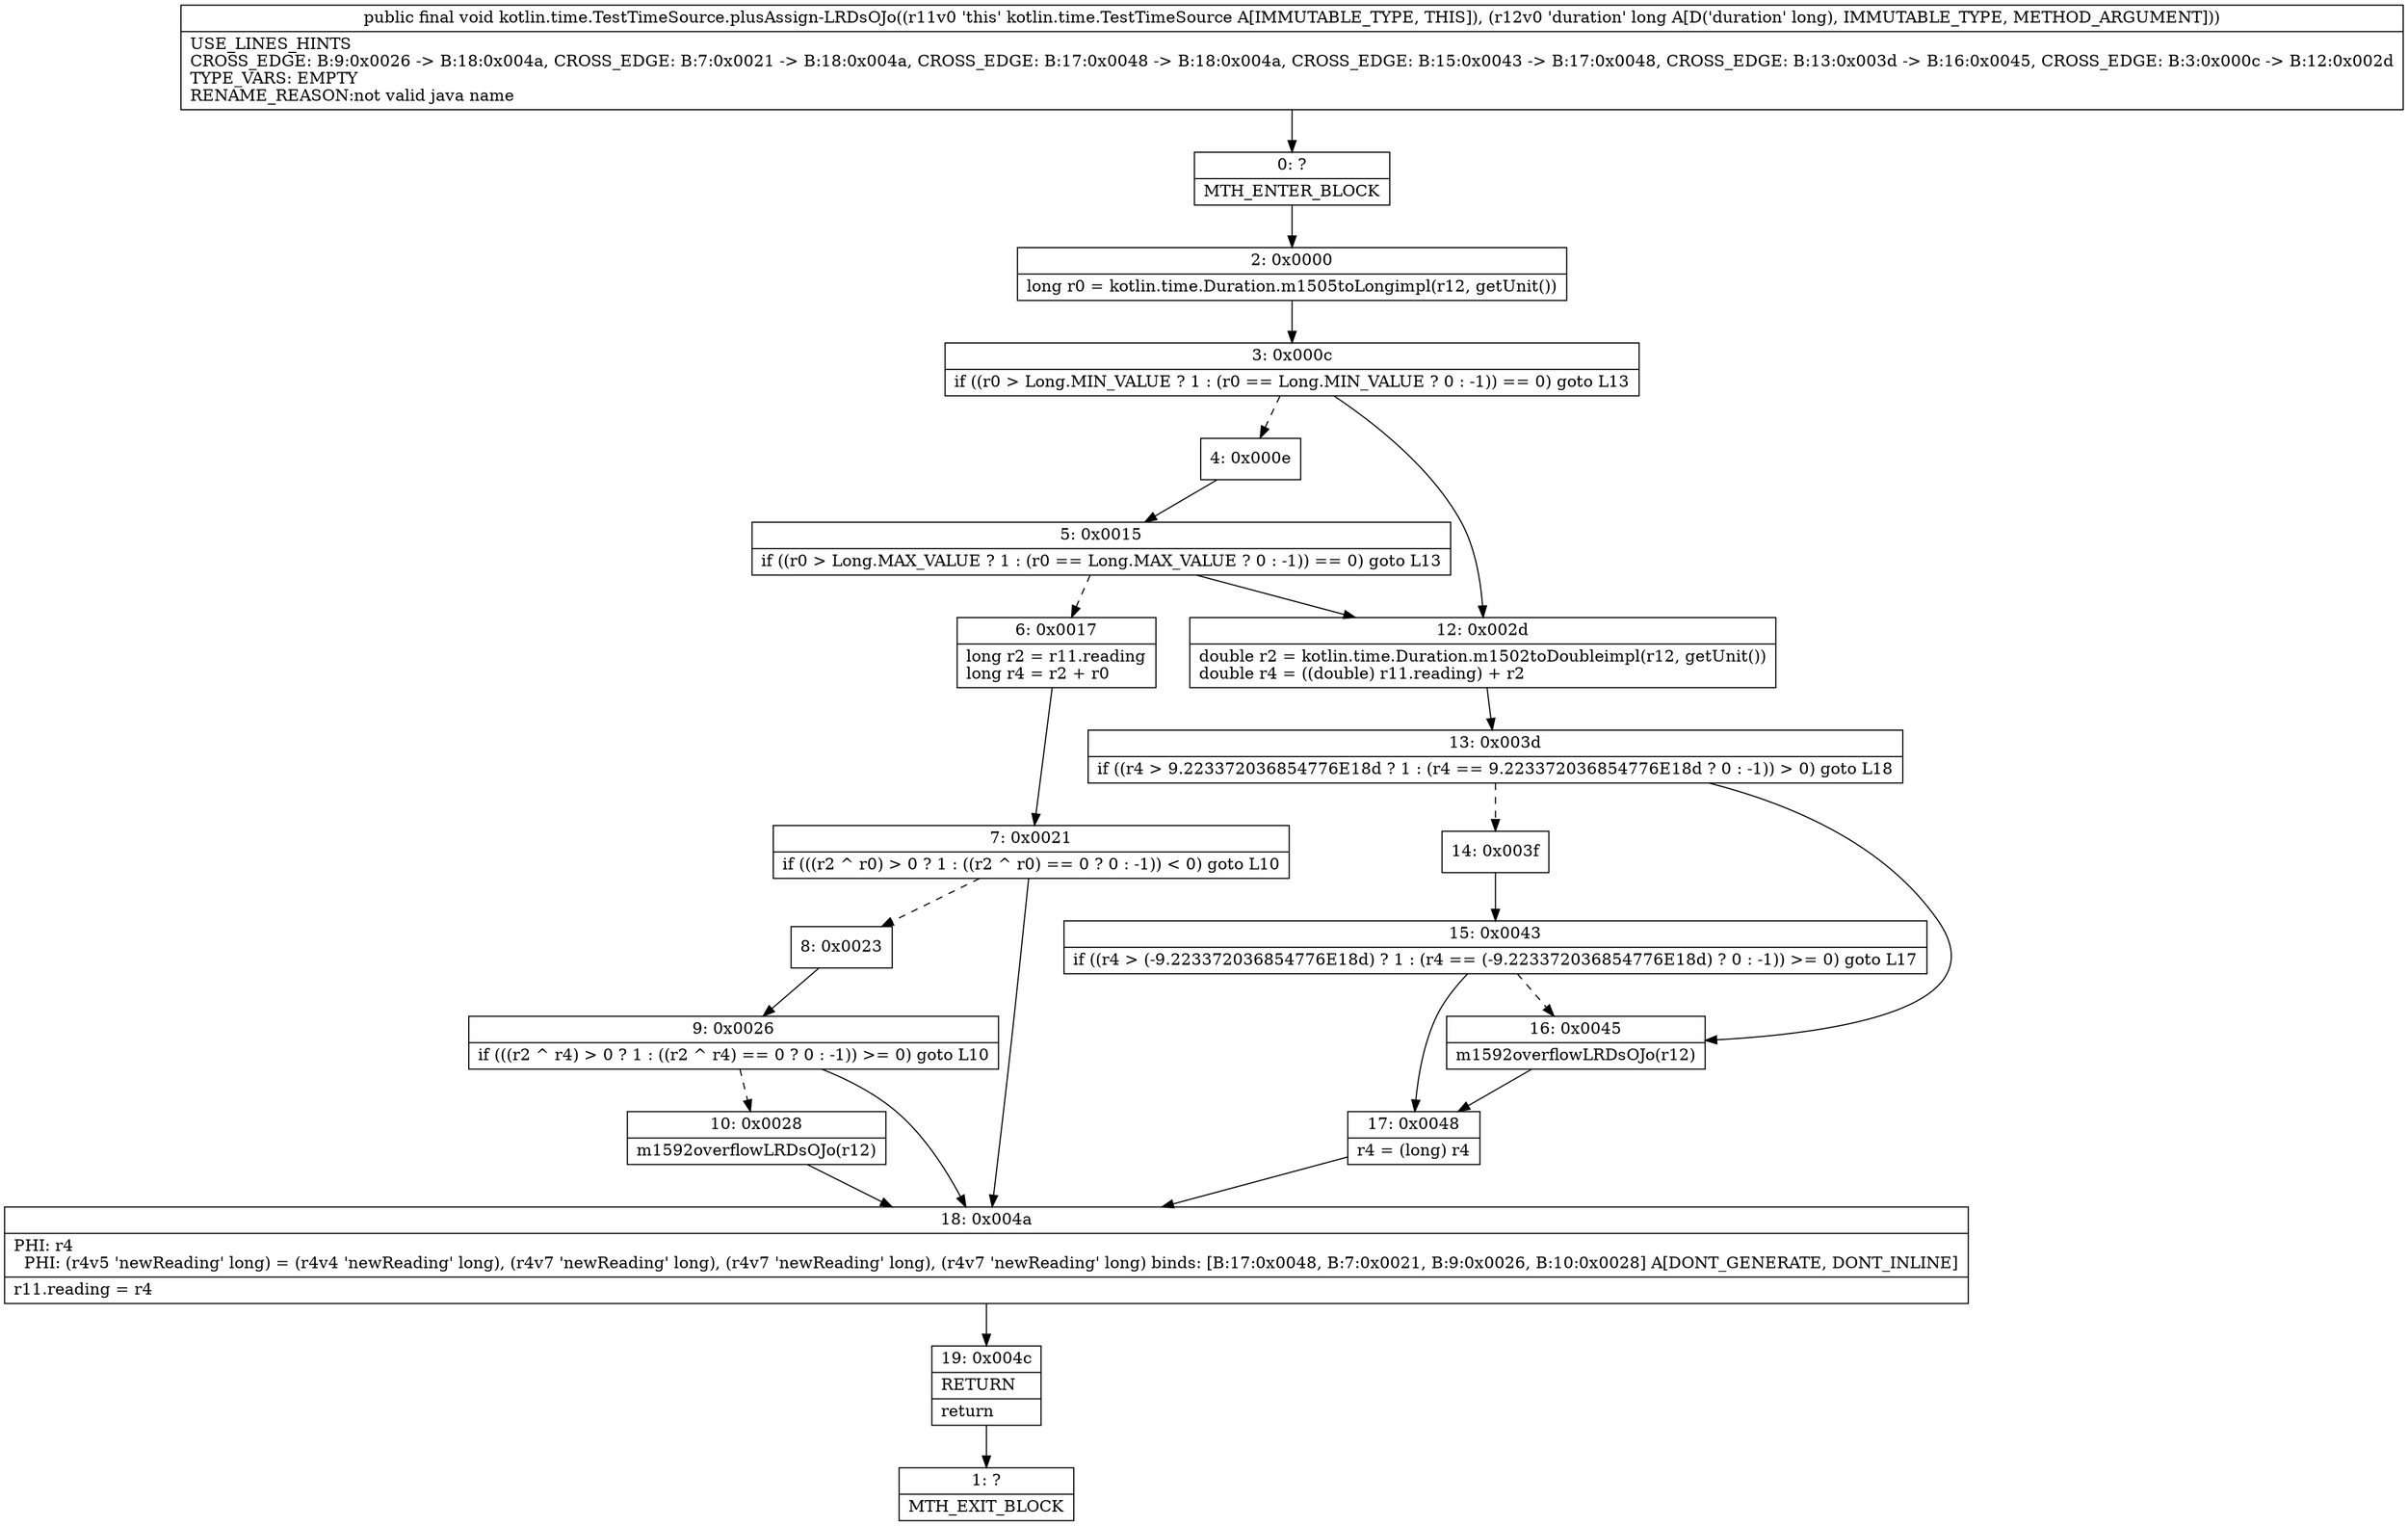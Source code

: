 digraph "CFG forkotlin.time.TestTimeSource.plusAssign\-LRDsOJo(J)V" {
Node_0 [shape=record,label="{0\:\ ?|MTH_ENTER_BLOCK\l}"];
Node_2 [shape=record,label="{2\:\ 0x0000|long r0 = kotlin.time.Duration.m1505toLongimpl(r12, getUnit())\l}"];
Node_3 [shape=record,label="{3\:\ 0x000c|if ((r0 \> Long.MIN_VALUE ? 1 : (r0 == Long.MIN_VALUE ? 0 : \-1)) == 0) goto L13\l}"];
Node_4 [shape=record,label="{4\:\ 0x000e}"];
Node_5 [shape=record,label="{5\:\ 0x0015|if ((r0 \> Long.MAX_VALUE ? 1 : (r0 == Long.MAX_VALUE ? 0 : \-1)) == 0) goto L13\l}"];
Node_6 [shape=record,label="{6\:\ 0x0017|long r2 = r11.reading\llong r4 = r2 + r0\l}"];
Node_7 [shape=record,label="{7\:\ 0x0021|if (((r2 ^ r0) \> 0 ? 1 : ((r2 ^ r0) == 0 ? 0 : \-1)) \< 0) goto L10\l}"];
Node_8 [shape=record,label="{8\:\ 0x0023}"];
Node_9 [shape=record,label="{9\:\ 0x0026|if (((r2 ^ r4) \> 0 ? 1 : ((r2 ^ r4) == 0 ? 0 : \-1)) \>= 0) goto L10\l}"];
Node_10 [shape=record,label="{10\:\ 0x0028|m1592overflowLRDsOJo(r12)\l}"];
Node_18 [shape=record,label="{18\:\ 0x004a|PHI: r4 \l  PHI: (r4v5 'newReading' long) = (r4v4 'newReading' long), (r4v7 'newReading' long), (r4v7 'newReading' long), (r4v7 'newReading' long) binds: [B:17:0x0048, B:7:0x0021, B:9:0x0026, B:10:0x0028] A[DONT_GENERATE, DONT_INLINE]\l|r11.reading = r4\l}"];
Node_19 [shape=record,label="{19\:\ 0x004c|RETURN\l|return\l}"];
Node_1 [shape=record,label="{1\:\ ?|MTH_EXIT_BLOCK\l}"];
Node_12 [shape=record,label="{12\:\ 0x002d|double r2 = kotlin.time.Duration.m1502toDoubleimpl(r12, getUnit())\ldouble r4 = ((double) r11.reading) + r2\l}"];
Node_13 [shape=record,label="{13\:\ 0x003d|if ((r4 \> 9.223372036854776E18d ? 1 : (r4 == 9.223372036854776E18d ? 0 : \-1)) \> 0) goto L18\l}"];
Node_14 [shape=record,label="{14\:\ 0x003f}"];
Node_15 [shape=record,label="{15\:\ 0x0043|if ((r4 \> (\-9.223372036854776E18d) ? 1 : (r4 == (\-9.223372036854776E18d) ? 0 : \-1)) \>= 0) goto L17\l}"];
Node_17 [shape=record,label="{17\:\ 0x0048|r4 = (long) r4\l}"];
Node_16 [shape=record,label="{16\:\ 0x0045|m1592overflowLRDsOJo(r12)\l}"];
MethodNode[shape=record,label="{public final void kotlin.time.TestTimeSource.plusAssign\-LRDsOJo((r11v0 'this' kotlin.time.TestTimeSource A[IMMUTABLE_TYPE, THIS]), (r12v0 'duration' long A[D('duration' long), IMMUTABLE_TYPE, METHOD_ARGUMENT]))  | USE_LINES_HINTS\lCROSS_EDGE: B:9:0x0026 \-\> B:18:0x004a, CROSS_EDGE: B:7:0x0021 \-\> B:18:0x004a, CROSS_EDGE: B:17:0x0048 \-\> B:18:0x004a, CROSS_EDGE: B:15:0x0043 \-\> B:17:0x0048, CROSS_EDGE: B:13:0x003d \-\> B:16:0x0045, CROSS_EDGE: B:3:0x000c \-\> B:12:0x002d\lTYPE_VARS: EMPTY\lRENAME_REASON:not valid java name\l}"];
MethodNode -> Node_0;Node_0 -> Node_2;
Node_2 -> Node_3;
Node_3 -> Node_4[style=dashed];
Node_3 -> Node_12;
Node_4 -> Node_5;
Node_5 -> Node_6[style=dashed];
Node_5 -> Node_12;
Node_6 -> Node_7;
Node_7 -> Node_8[style=dashed];
Node_7 -> Node_18;
Node_8 -> Node_9;
Node_9 -> Node_10[style=dashed];
Node_9 -> Node_18;
Node_10 -> Node_18;
Node_18 -> Node_19;
Node_19 -> Node_1;
Node_12 -> Node_13;
Node_13 -> Node_14[style=dashed];
Node_13 -> Node_16;
Node_14 -> Node_15;
Node_15 -> Node_16[style=dashed];
Node_15 -> Node_17;
Node_17 -> Node_18;
Node_16 -> Node_17;
}

